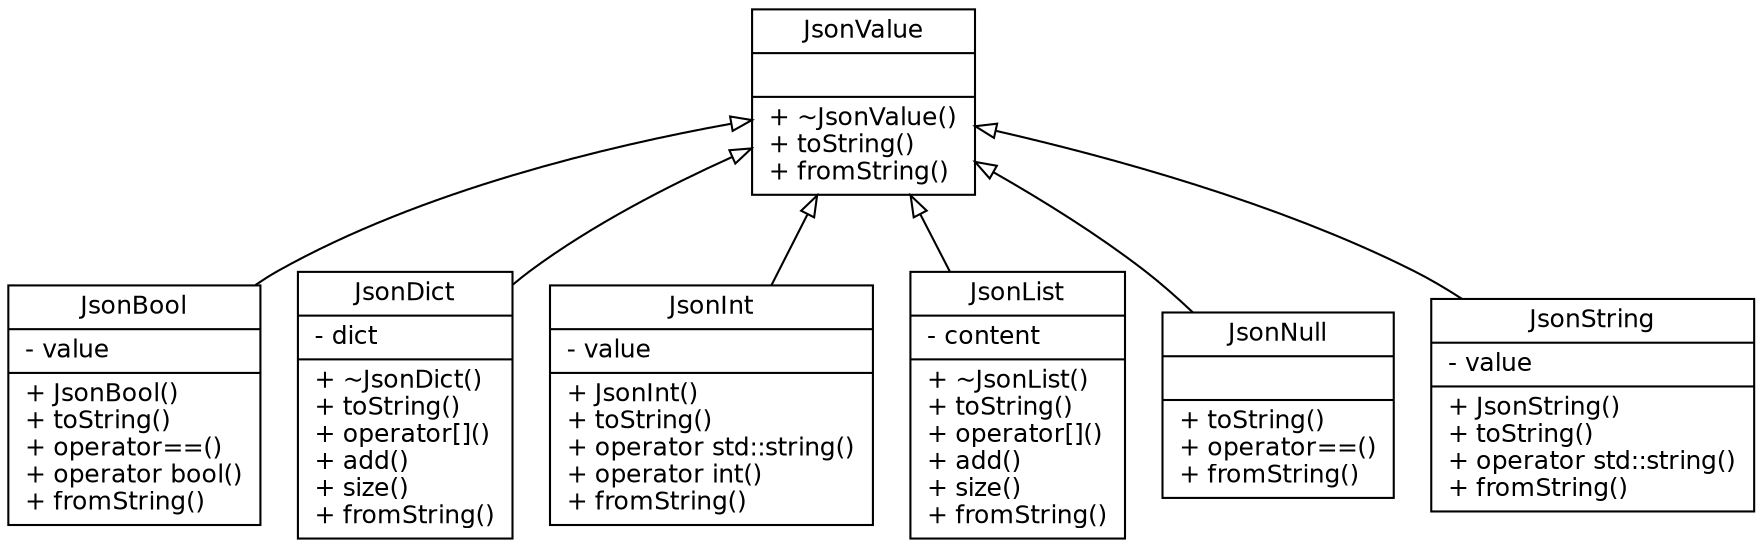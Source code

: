 digraph JsonValue {
	graph [bb="0,0,755,308"];
	node [fontname=Helvetica,
		fontsize=12,
		label="\N",
		shape=record
	];
	edge [fontname=Helvetica,
		fontsize=12,
		labelfontname=Helvetica,
		labelfontsize=12
	];
	Node1	 [color=black,
		fillcolor=white,
		fontcolor=black,
		label="{JsonValue\n||+ ~JsonValue()\l+ toString()\l+ fromString()\l}",
		pos="372,256",
		rects="321.5,286,422.5,307 321.5,265,422.5,286 321.5,205,422.5,265",
		style=filled,
		width=1.3958];
	Node2	 [URL="$class_json_bool.html",
		color=black,
		fillcolor=white,
		label="{JsonBool\n|- value\l|+ JsonBool()\l+ toString()\l+ operator==()\l+ operator bool()\l+ fromString()\l}",
		pos="54,84",
		rects="0,127,108,148 0,106,108,127 0,20,108,106",
		style=filled,
		width=1.5];
	Node1 -> Node2	 [arrowtail=onormal,
		dir=back,
		pos="s,321.47,246.86 311.55,244.84 256.73,233.33 175.74,210.39 117,168 109.23,162.39 101.97,155.54 95.351,148.22",
		style=solid];
	Node3	 [URL="$class_json_dict.html",
		color=black,
		fillcolor=white,
		label="{JsonDict\n|- dict\l|+ ~JsonDict()\l+ toString()\l+ operator[]()\l+ add()\l+ size()\l+ fromString()\l}",
		pos="173,84",
		rects="126.5,133.5,219.5,154.5 126.5,112.5,219.5,133.5 126.5,13.5,219.5,112.5",
		style=filled,
		width=1.2847];
	Node1 -> Node3	 [arrowtail=onormal,
		dir=back,
		pos="s,321.26,231.44 312.09,226.58 284.5,211.63 252.53,191.52 228,168 223.76,163.93 219.67,159.48 215.78,154.82",
		style=solid];
	Node4	 [URL="$class_json_int.html",
		color=black,
		fillcolor=white,
		label="{JsonInt\n|- value\l|+ JsonInt()\l+ toString()\l+ operator std::string()\l+ operator int()\l+ \
fromString()\l}",
		pos="306,84",
		rects="237.5,146.5,374.5,167.5 237.5,125.5,374.5,146.5 237.5,0.5,374.5,125.5",
		style=filled,
		width=1.8958];
	Node1 -> Node4	 [arrowtail=onormal,
		dir=back,
		pos="s,352.55,204.91 348.84,195.34 345.35,186.35 341.69,176.94 338.06,167.57",
		style=solid];
	Node5	 [URL="$class_json_list.html",
		color=black,
		fillcolor=white,
		label="{JsonList\n|- content\l|+ ~JsonList()\l+ toString()\l+ operator[]()\l+ add()\l+ size()\l+ fromString()\l}",
		pos="439,84",
		rects="392.5,133.5,485.5,154.5 392.5,112.5,485.5,133.5 392.5,13.5,485.5,112.5",
		style=filled,
		width=1.2847];
	Node1 -> Node5	 [arrowtail=onormal,
		dir=back,
		pos="s,391.74,204.91 395.46,195.47 400.67,182.26 406.23,168.14 411.58,154.57",
		style=solid];
	Node6	 [URL="$class_json_null.html",
		color=black,
		fillcolor=white,
		label="{JsonNull\n||+ toString()\l+ operator==()\l+ fromString()\l}",
		pos="552,84",
		rects="503.5,114,600.5,135 503.5,93,600.5,114 503.5,33,600.5,93",
		style=filled,
		width=1.3403];
	Node1 -> Node6	 [arrowtail=onormal,
		dir=back,
		pos="s,422.8,224.44 431.36,218.69 452.39,204.32 475.42,186.76 494,168 503.77,158.13 513.04,146.45 521.18,135.02",
		style=solid];
	Node7	 [URL="$class_json_string.html",
		color=black,
		fillcolor=white,
		label="{JsonString\n|- value\l|+ JsonString()\l+ toString()\l+ operator std::string()\l+ fromString()\l}",
		pos="687,84",
		rects="618.5,120.5,755.5,141.5 618.5,99.5,755.5,120.5 618.5,26.5,755.5,99.5",
		style=filled,
		width=1.8958];
	Node1 -> Node7	 [arrowtail=onormal,
		dir=back,
		pos="s,422.78,243.67 432.51,241.13 482.66,227.75 554.33,204.14 609,168 620.22,160.58 630.98,151.25 640.73,141.55",
		style=solid];
}
